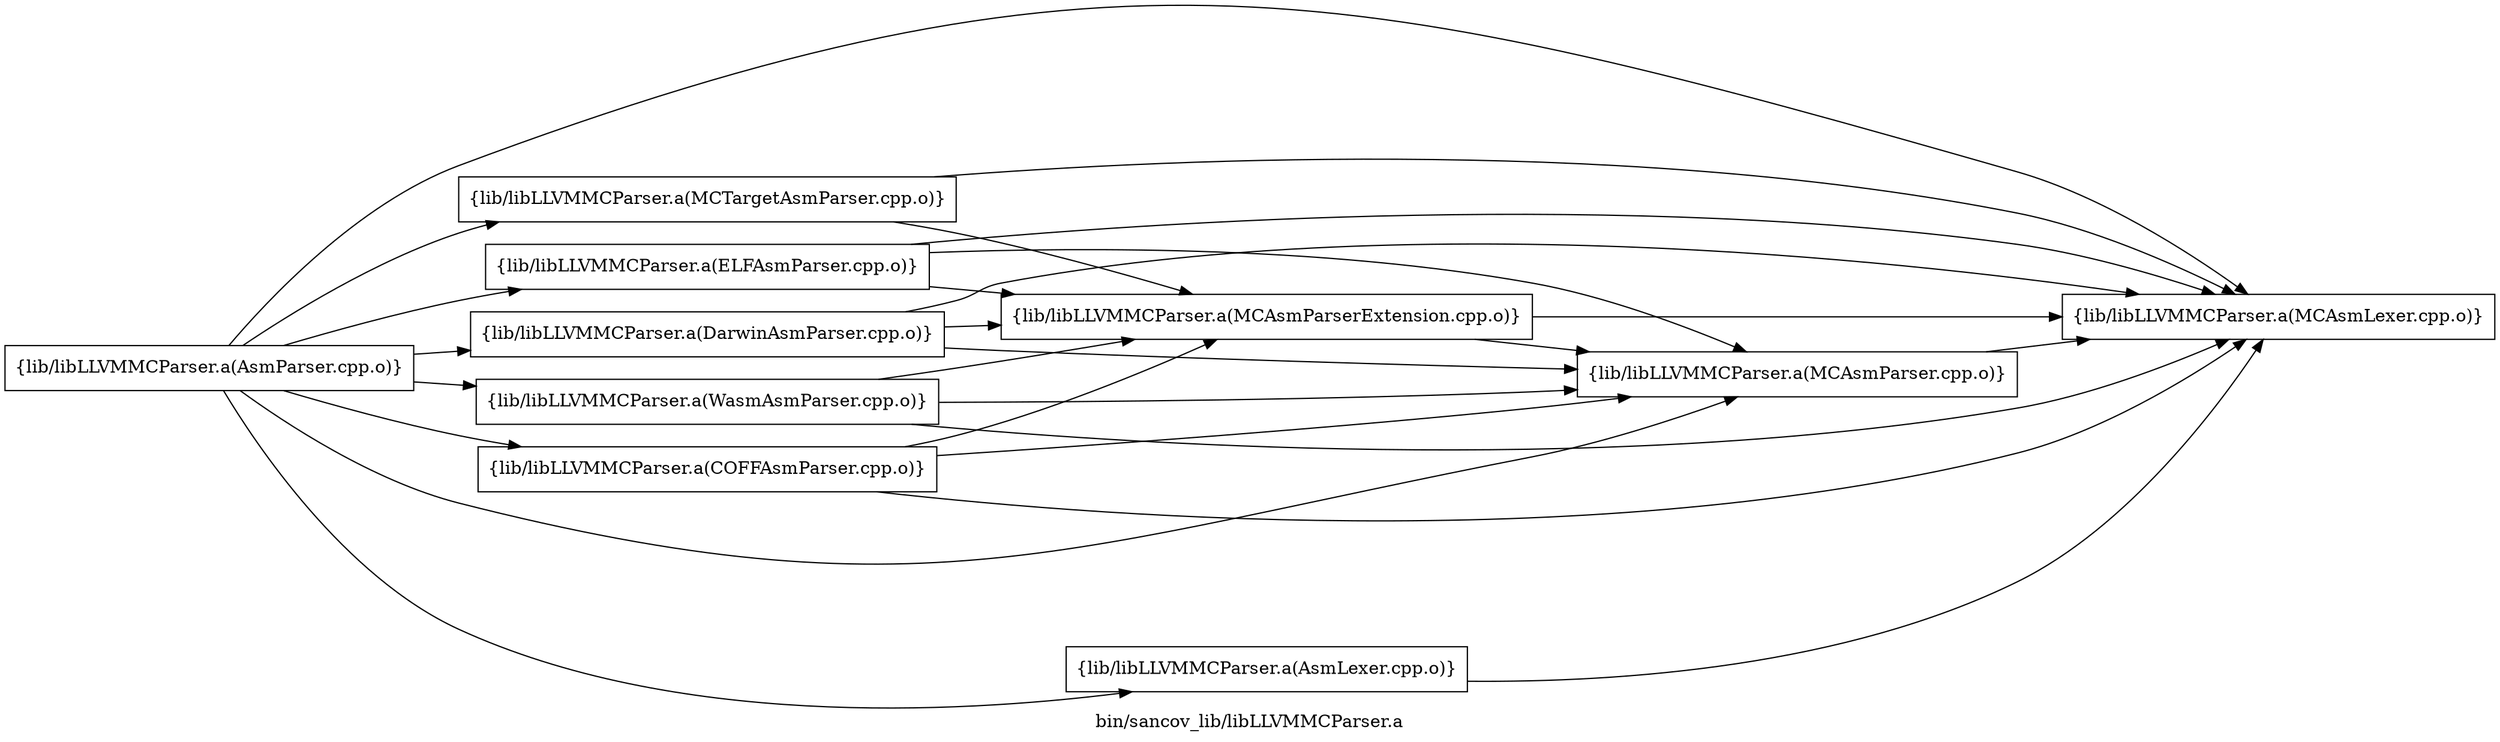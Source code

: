 digraph "bin/sancov_lib/libLLVMMCParser.a" {
	label="bin/sancov_lib/libLLVMMCParser.a";
	rankdir=LR;
	{ rank=same; Node0x55e60445e4d8;  }

	Node0x55e60445e4d8 [shape=record,shape=box,group=0,label="{lib/libLLVMMCParser.a(MCAsmParser.cpp.o)}"];
	Node0x55e60445e4d8 -> Node0x55e604462628;
	Node0x55e6044611d8 [shape=record,shape=box,group=0,label="{lib/libLLVMMCParser.a(AsmParser.cpp.o)}"];
	Node0x55e6044611d8 -> Node0x55e604462858;
	Node0x55e6044611d8 -> Node0x55e604462628;
	Node0x55e6044611d8 -> Node0x55e60445e4d8;
	Node0x55e6044611d8 -> Node0x55e60445e938;
	Node0x55e6044611d8 -> Node0x55e60445f108;
	Node0x55e6044611d8 -> Node0x55e6044613b8;
	Node0x55e6044611d8 -> Node0x55e604462088;
	Node0x55e6044611d8 -> Node0x55e604462498;
	Node0x55e604462858 [shape=record,shape=box,group=0,label="{lib/libLLVMMCParser.a(ELFAsmParser.cpp.o)}"];
	Node0x55e604462858 -> Node0x55e604462628;
	Node0x55e604462858 -> Node0x55e60445e4d8;
	Node0x55e604462858 -> Node0x55e60445eca8;
	Node0x55e604462628 [shape=record,shape=box,group=0,label="{lib/libLLVMMCParser.a(MCAsmLexer.cpp.o)}"];
	Node0x55e60445e938 [shape=record,shape=box,group=0,label="{lib/libLLVMMCParser.a(MCTargetAsmParser.cpp.o)}"];
	Node0x55e60445e938 -> Node0x55e604462628;
	Node0x55e60445e938 -> Node0x55e60445eca8;
	Node0x55e60445f108 [shape=record,shape=box,group=0,label="{lib/libLLVMMCParser.a(WasmAsmParser.cpp.o)}"];
	Node0x55e60445f108 -> Node0x55e604462628;
	Node0x55e60445f108 -> Node0x55e60445e4d8;
	Node0x55e60445f108 -> Node0x55e60445eca8;
	Node0x55e6044613b8 [shape=record,shape=box,group=0,label="{lib/libLLVMMCParser.a(AsmLexer.cpp.o)}"];
	Node0x55e6044613b8 -> Node0x55e604462628;
	Node0x55e604462088 [shape=record,shape=box,group=0,label="{lib/libLLVMMCParser.a(COFFAsmParser.cpp.o)}"];
	Node0x55e604462088 -> Node0x55e604462628;
	Node0x55e604462088 -> Node0x55e60445e4d8;
	Node0x55e604462088 -> Node0x55e60445eca8;
	Node0x55e604462498 [shape=record,shape=box,group=0,label="{lib/libLLVMMCParser.a(DarwinAsmParser.cpp.o)}"];
	Node0x55e604462498 -> Node0x55e604462628;
	Node0x55e604462498 -> Node0x55e60445e4d8;
	Node0x55e604462498 -> Node0x55e60445eca8;
	Node0x55e60445eca8 [shape=record,shape=box,group=0,label="{lib/libLLVMMCParser.a(MCAsmParserExtension.cpp.o)}"];
	Node0x55e60445eca8 -> Node0x55e604462628;
	Node0x55e60445eca8 -> Node0x55e60445e4d8;
}
